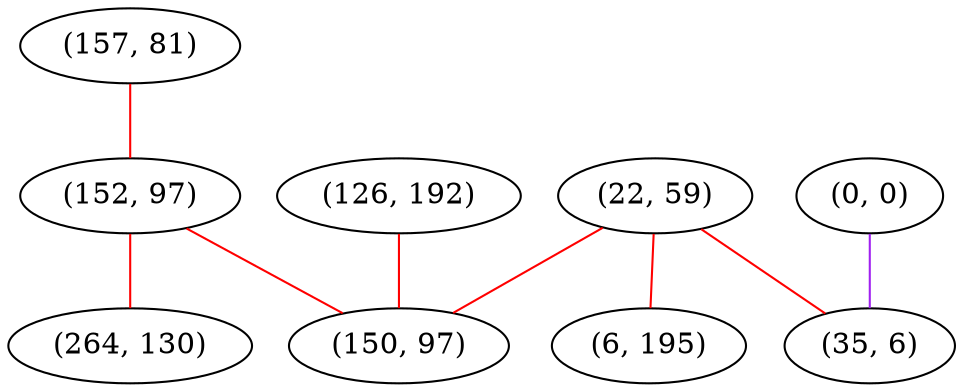 graph "" {
"(157, 81)";
"(0, 0)";
"(126, 192)";
"(22, 59)";
"(6, 195)";
"(35, 6)";
"(152, 97)";
"(150, 97)";
"(264, 130)";
"(157, 81)" -- "(152, 97)"  [color=red, key=0, weight=1];
"(0, 0)" -- "(35, 6)"  [color=purple, key=0, weight=4];
"(126, 192)" -- "(150, 97)"  [color=red, key=0, weight=1];
"(22, 59)" -- "(6, 195)"  [color=red, key=0, weight=1];
"(22, 59)" -- "(150, 97)"  [color=red, key=0, weight=1];
"(22, 59)" -- "(35, 6)"  [color=red, key=0, weight=1];
"(152, 97)" -- "(150, 97)"  [color=red, key=0, weight=1];
"(152, 97)" -- "(264, 130)"  [color=red, key=0, weight=1];
}
